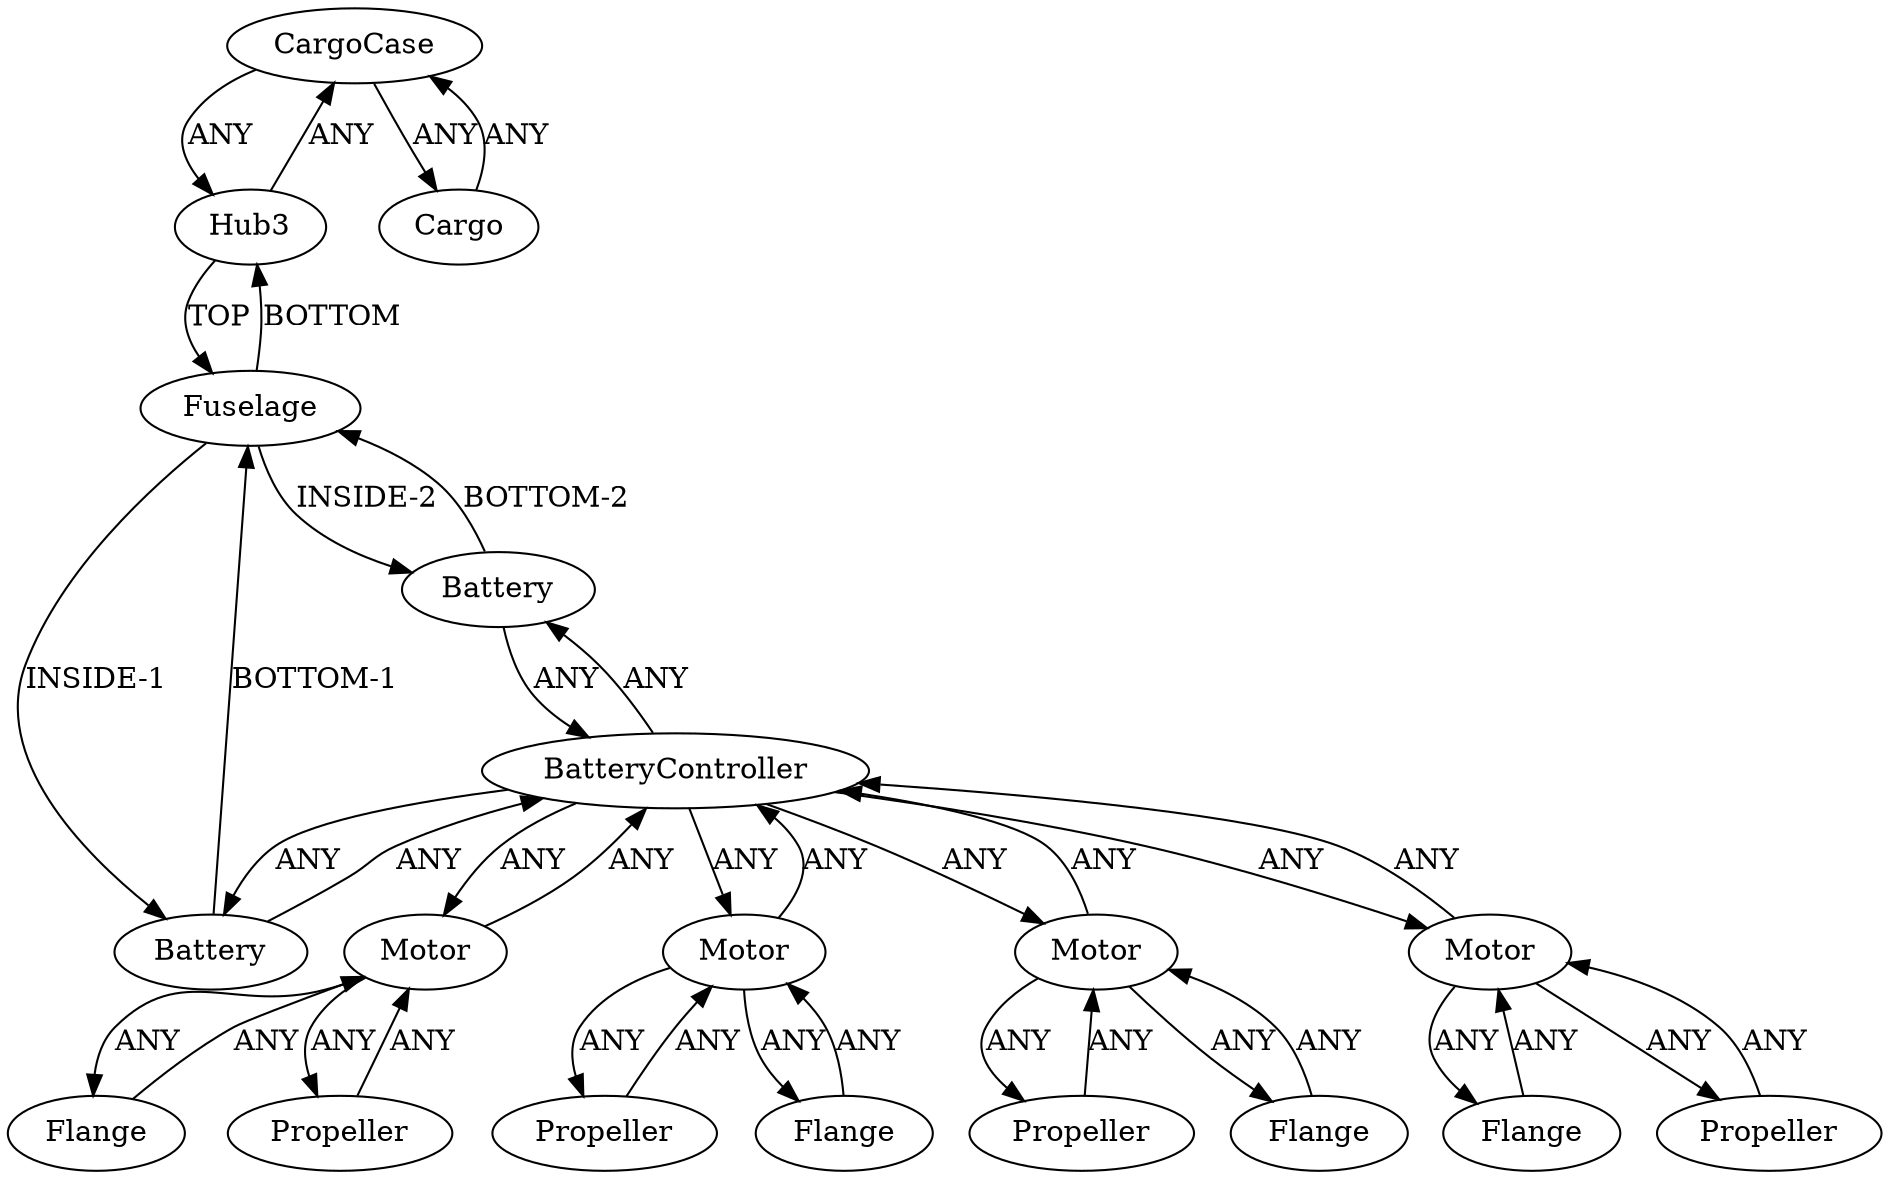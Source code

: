 /* Created by igraph 0.10.2 */
digraph {
  0 [
    instance=CargoCase_instance_1
    label=CargoCase
  ];
  1 [
    instance=Fuselage_instance_1
    label=Fuselage
  ];
  2 [
    instance=Flange_instance_1
    label=Flange
  ];
  3 [
    instance=Motor_instance_1
    label=Motor
  ];
  4 [
    instance=Hub3_instance_4
    label=Hub3
  ];
  5 [
    instance=Propeller_instance_1
    label=Propeller
  ];
  6 [
    instance=Flange_instance_2
    label=Flange
  ];
  7 [
    instance=Cargo_instance_1
    label=Cargo
  ];
  8 [
    instance=Propeller_instance_2
    label=Propeller
  ];
  9 [
    instance=Motor_instance_2
    label=Motor
  ];
  10 [
    instance=Motor_instance_3
    label=Motor
  ];
  11 [
    instance=Flange_instance_3
    label=Flange
  ];
  12 [
    instance=Propeller_instance_3
    label=Propeller
  ];
  13 [
    instance=Flange_instance_4
    label=Flange
  ];
  14 [
    instance=Battery_instance_1
    label=Battery
  ];
  15 [
    instance=Battery_instance_2
    label=Battery
  ];
  16 [
    instance=Motor_instance_4
    label=Motor
  ];
  17 [
    instance=Propeller_instance_4
    label=Propeller
  ];
  18 [
    instance=BatteryController_instance_1
    label=BatteryController
  ];

  0 -> 4 [
    label=ANY
  ];
  0 -> 7 [
    label=ANY
  ];
  1 -> 4 [
    label=BOTTOM
  ];
  1 -> 14 [
    label="INSIDE-1"
  ];
  1 -> 15 [
    label="INSIDE-2"
  ];
  2 -> 3 [
    label=ANY
  ];
  3 -> 2 [
    label=ANY
  ];
  3 -> 5 [
    label=ANY
  ];
  3 -> 18 [
    label=ANY
  ];
  4 -> 0 [
    label=ANY
  ];
  4 -> 1 [
    label=TOP
  ];
  5 -> 3 [
    label=ANY
  ];
  6 -> 16 [
    label=ANY
  ];
  7 -> 0 [
    label=ANY
  ];
  8 -> 9 [
    label=ANY
  ];
  9 -> 8 [
    label=ANY
  ];
  9 -> 11 [
    label=ANY
  ];
  9 -> 18 [
    label=ANY
  ];
  10 -> 12 [
    label=ANY
  ];
  10 -> 13 [
    label=ANY
  ];
  10 -> 18 [
    label=ANY
  ];
  11 -> 9 [
    label=ANY
  ];
  12 -> 10 [
    label=ANY
  ];
  13 -> 10 [
    label=ANY
  ];
  14 -> 1 [
    label="BOTTOM-1"
  ];
  14 -> 18 [
    label=ANY
  ];
  15 -> 1 [
    label="BOTTOM-2"
  ];
  15 -> 18 [
    label=ANY
  ];
  16 -> 6 [
    label=ANY
  ];
  16 -> 17 [
    label=ANY
  ];
  16 -> 18 [
    label=ANY
  ];
  17 -> 16 [
    label=ANY
  ];
  18 -> 3 [
    label=ANY
  ];
  18 -> 9 [
    label=ANY
  ];
  18 -> 10 [
    label=ANY
  ];
  18 -> 14 [
    label=ANY
  ];
  18 -> 15 [
    label=ANY
  ];
  18 -> 16 [
    label=ANY
  ];
}
